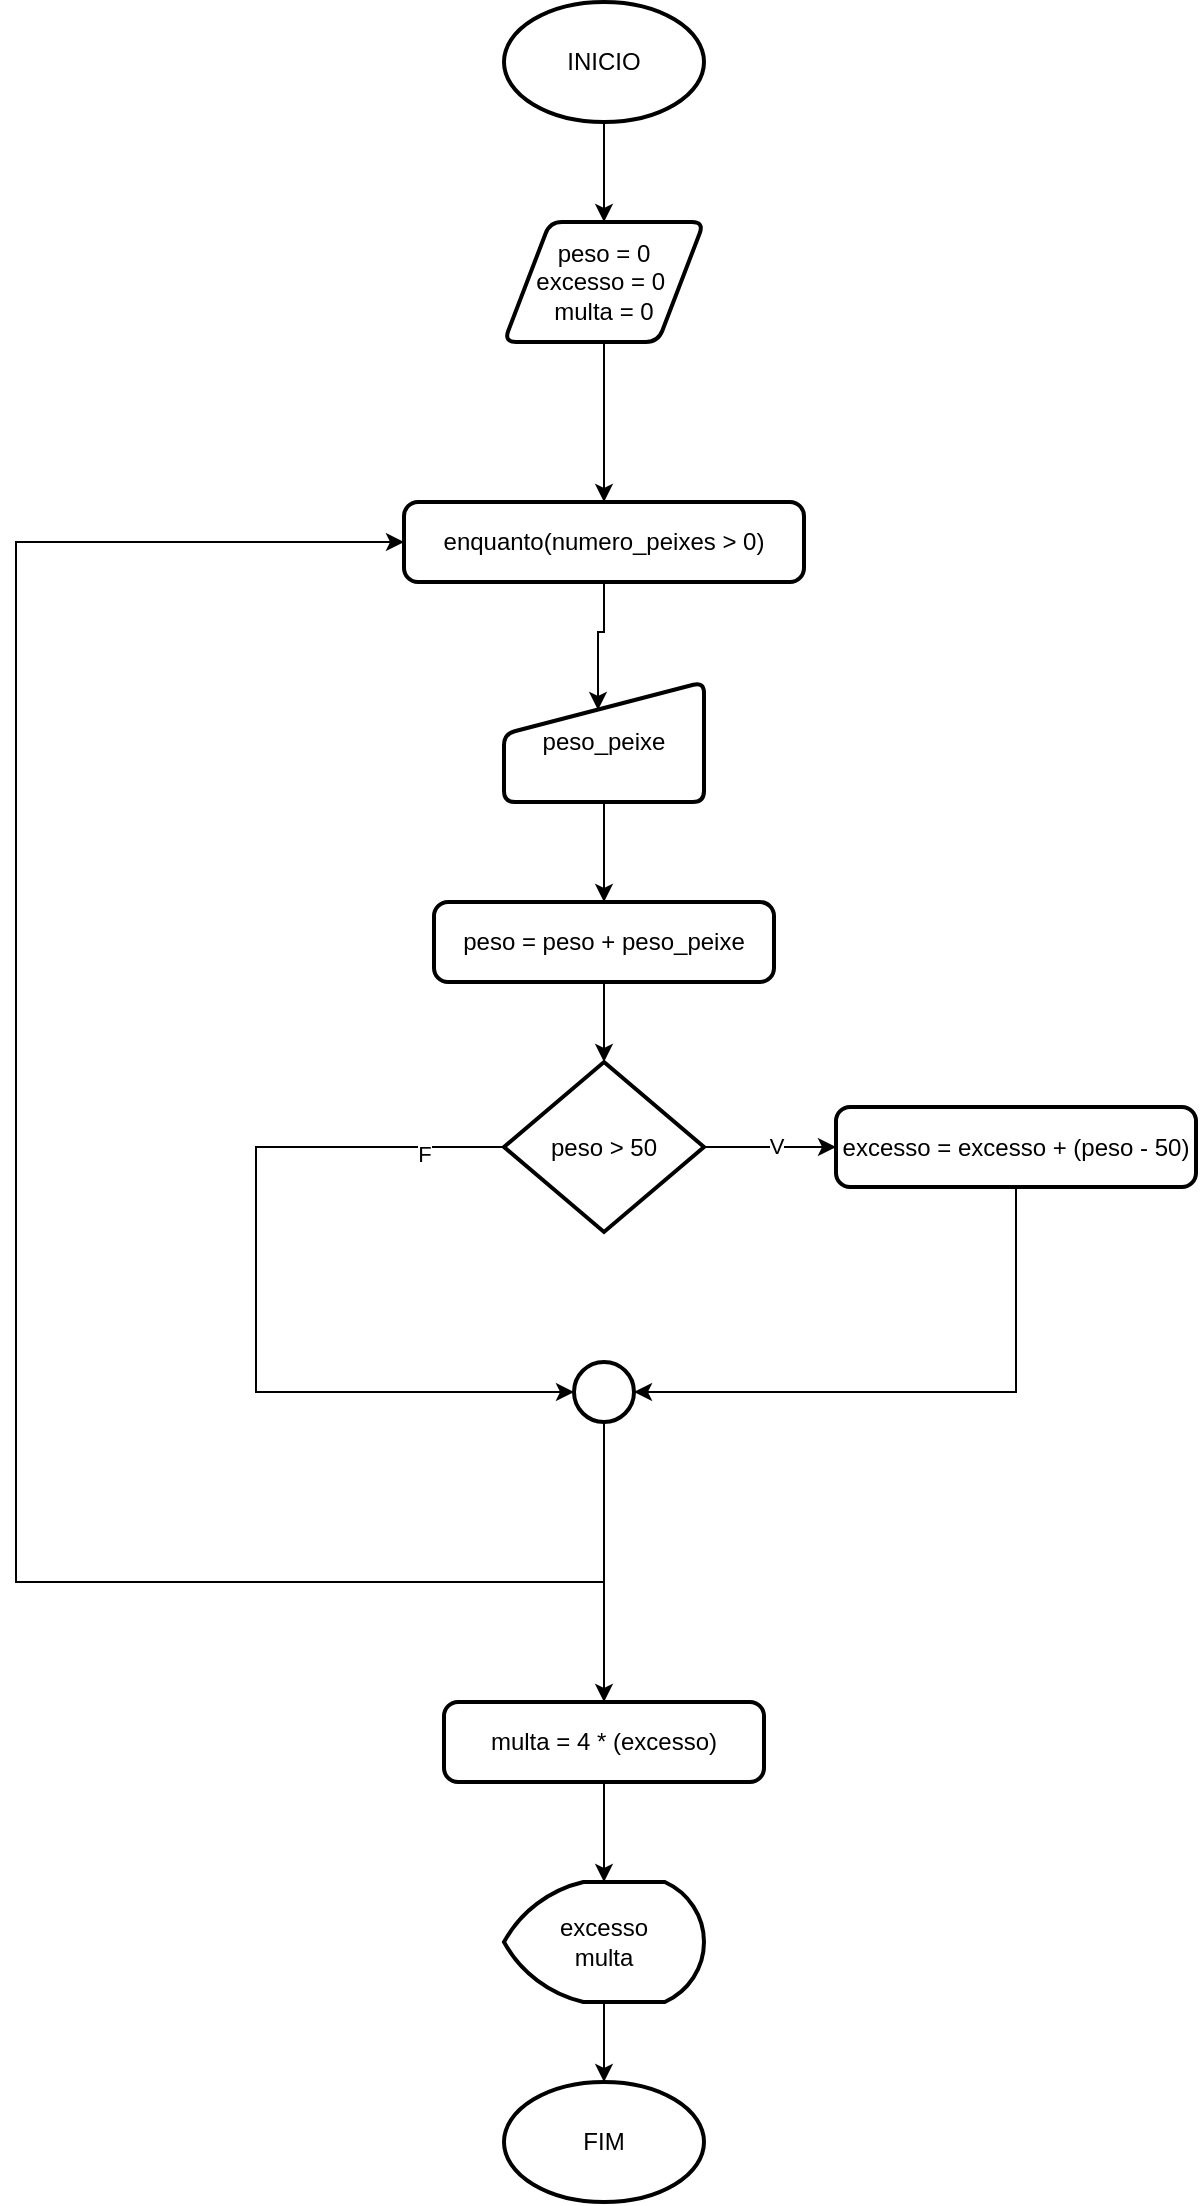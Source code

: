 <mxfile version="26.0.8">
  <diagram name="Página-1" id="vcmKhjc-wTPpcvENqZ4V">
    <mxGraphModel dx="1390" dy="761" grid="1" gridSize="10" guides="1" tooltips="1" connect="1" arrows="1" fold="1" page="1" pageScale="1" pageWidth="827" pageHeight="1169" math="0" shadow="0">
      <root>
        <mxCell id="0" />
        <mxCell id="1" parent="0" />
        <mxCell id="okOieGQISE6EaHq1-r0n-4" style="edgeStyle=orthogonalEdgeStyle;rounded=0;orthogonalLoop=1;jettySize=auto;html=1;entryX=0.5;entryY=0;entryDx=0;entryDy=0;" edge="1" parent="1" source="okOieGQISE6EaHq1-r0n-1" target="okOieGQISE6EaHq1-r0n-3">
          <mxGeometry relative="1" as="geometry" />
        </mxCell>
        <mxCell id="okOieGQISE6EaHq1-r0n-1" value="INICIO" style="strokeWidth=2;html=1;shape=mxgraph.flowchart.start_1;whiteSpace=wrap;" vertex="1" parent="1">
          <mxGeometry x="364" y="20" width="100" height="60" as="geometry" />
        </mxCell>
        <mxCell id="okOieGQISE6EaHq1-r0n-2" value="FIM" style="strokeWidth=2;html=1;shape=mxgraph.flowchart.start_1;whiteSpace=wrap;" vertex="1" parent="1">
          <mxGeometry x="364" y="1060" width="100" height="60" as="geometry" />
        </mxCell>
        <mxCell id="okOieGQISE6EaHq1-r0n-6" style="edgeStyle=orthogonalEdgeStyle;rounded=0;orthogonalLoop=1;jettySize=auto;html=1;" edge="1" parent="1" source="okOieGQISE6EaHq1-r0n-3" target="okOieGQISE6EaHq1-r0n-5">
          <mxGeometry relative="1" as="geometry" />
        </mxCell>
        <mxCell id="okOieGQISE6EaHq1-r0n-3" value="peso = 0&lt;div&gt;excesso = 0&amp;nbsp;&lt;/div&gt;&lt;div&gt;multa = 0&lt;/div&gt;" style="shape=parallelogram;html=1;strokeWidth=2;perimeter=parallelogramPerimeter;whiteSpace=wrap;rounded=1;arcSize=12;size=0.23;" vertex="1" parent="1">
          <mxGeometry x="364" y="130" width="100" height="60" as="geometry" />
        </mxCell>
        <mxCell id="okOieGQISE6EaHq1-r0n-5" value="enquanto(numero_peixes &amp;gt; 0)" style="rounded=1;whiteSpace=wrap;html=1;absoluteArcSize=1;arcSize=14;strokeWidth=2;" vertex="1" parent="1">
          <mxGeometry x="314" y="270" width="200" height="40" as="geometry" />
        </mxCell>
        <mxCell id="okOieGQISE6EaHq1-r0n-13" style="edgeStyle=orthogonalEdgeStyle;rounded=0;orthogonalLoop=1;jettySize=auto;html=1;entryX=0.5;entryY=0;entryDx=0;entryDy=0;" edge="1" parent="1" source="okOieGQISE6EaHq1-r0n-7" target="okOieGQISE6EaHq1-r0n-12">
          <mxGeometry relative="1" as="geometry" />
        </mxCell>
        <mxCell id="okOieGQISE6EaHq1-r0n-7" value="peso_peixe" style="html=1;strokeWidth=2;shape=manualInput;whiteSpace=wrap;rounded=1;size=26;arcSize=11;" vertex="1" parent="1">
          <mxGeometry x="364" y="360" width="100" height="60" as="geometry" />
        </mxCell>
        <mxCell id="okOieGQISE6EaHq1-r0n-11" style="edgeStyle=orthogonalEdgeStyle;rounded=0;orthogonalLoop=1;jettySize=auto;html=1;entryX=0.47;entryY=0.233;entryDx=0;entryDy=0;entryPerimeter=0;" edge="1" parent="1" source="okOieGQISE6EaHq1-r0n-5" target="okOieGQISE6EaHq1-r0n-7">
          <mxGeometry relative="1" as="geometry" />
        </mxCell>
        <mxCell id="okOieGQISE6EaHq1-r0n-12" value="peso = peso + peso_peixe" style="rounded=1;whiteSpace=wrap;html=1;absoluteArcSize=1;arcSize=14;strokeWidth=2;" vertex="1" parent="1">
          <mxGeometry x="329" y="470" width="170" height="40" as="geometry" />
        </mxCell>
        <mxCell id="okOieGQISE6EaHq1-r0n-17" style="edgeStyle=orthogonalEdgeStyle;rounded=0;orthogonalLoop=1;jettySize=auto;html=1;entryX=0;entryY=0.5;entryDx=0;entryDy=0;" edge="1" parent="1" source="okOieGQISE6EaHq1-r0n-14" target="okOieGQISE6EaHq1-r0n-16">
          <mxGeometry relative="1" as="geometry" />
        </mxCell>
        <mxCell id="okOieGQISE6EaHq1-r0n-22" value="V" style="edgeLabel;html=1;align=center;verticalAlign=middle;resizable=0;points=[];" vertex="1" connectable="0" parent="okOieGQISE6EaHq1-r0n-17">
          <mxGeometry x="0.091" y="2" relative="1" as="geometry">
            <mxPoint y="1" as="offset" />
          </mxGeometry>
        </mxCell>
        <mxCell id="okOieGQISE6EaHq1-r0n-14" value="peso &amp;gt; 50" style="strokeWidth=2;html=1;shape=mxgraph.flowchart.decision;whiteSpace=wrap;" vertex="1" parent="1">
          <mxGeometry x="364" y="550" width="100" height="85" as="geometry" />
        </mxCell>
        <mxCell id="okOieGQISE6EaHq1-r0n-15" style="edgeStyle=orthogonalEdgeStyle;rounded=0;orthogonalLoop=1;jettySize=auto;html=1;entryX=0.5;entryY=0;entryDx=0;entryDy=0;entryPerimeter=0;" edge="1" parent="1" source="okOieGQISE6EaHq1-r0n-12" target="okOieGQISE6EaHq1-r0n-14">
          <mxGeometry relative="1" as="geometry" />
        </mxCell>
        <mxCell id="okOieGQISE6EaHq1-r0n-16" value="excesso = excesso + (peso - 50)" style="rounded=1;whiteSpace=wrap;html=1;absoluteArcSize=1;arcSize=14;strokeWidth=2;" vertex="1" parent="1">
          <mxGeometry x="530" y="572.5" width="180" height="40" as="geometry" />
        </mxCell>
        <mxCell id="okOieGQISE6EaHq1-r0n-24" style="edgeStyle=orthogonalEdgeStyle;rounded=0;orthogonalLoop=1;jettySize=auto;html=1;entryX=0;entryY=0.5;entryDx=0;entryDy=0;" edge="1" parent="1" source="okOieGQISE6EaHq1-r0n-18" target="okOieGQISE6EaHq1-r0n-5">
          <mxGeometry relative="1" as="geometry">
            <Array as="points">
              <mxPoint x="414" y="810" />
              <mxPoint x="120" y="810" />
              <mxPoint x="120" y="290" />
            </Array>
          </mxGeometry>
        </mxCell>
        <mxCell id="okOieGQISE6EaHq1-r0n-26" style="edgeStyle=orthogonalEdgeStyle;rounded=0;orthogonalLoop=1;jettySize=auto;html=1;entryX=0.5;entryY=0;entryDx=0;entryDy=0;" edge="1" parent="1" source="okOieGQISE6EaHq1-r0n-18" target="okOieGQISE6EaHq1-r0n-23">
          <mxGeometry relative="1" as="geometry" />
        </mxCell>
        <mxCell id="okOieGQISE6EaHq1-r0n-18" value="" style="strokeWidth=2;html=1;shape=mxgraph.flowchart.start_2;whiteSpace=wrap;" vertex="1" parent="1">
          <mxGeometry x="399" y="700" width="30" height="30" as="geometry" />
        </mxCell>
        <mxCell id="okOieGQISE6EaHq1-r0n-19" style="edgeStyle=orthogonalEdgeStyle;rounded=0;orthogonalLoop=1;jettySize=auto;html=1;entryX=1;entryY=0.5;entryDx=0;entryDy=0;entryPerimeter=0;" edge="1" parent="1" source="okOieGQISE6EaHq1-r0n-16" target="okOieGQISE6EaHq1-r0n-18">
          <mxGeometry relative="1" as="geometry">
            <Array as="points">
              <mxPoint x="620" y="715" />
            </Array>
          </mxGeometry>
        </mxCell>
        <mxCell id="okOieGQISE6EaHq1-r0n-20" style="edgeStyle=orthogonalEdgeStyle;rounded=0;orthogonalLoop=1;jettySize=auto;html=1;entryX=0;entryY=0.5;entryDx=0;entryDy=0;entryPerimeter=0;" edge="1" parent="1" source="okOieGQISE6EaHq1-r0n-14" target="okOieGQISE6EaHq1-r0n-18">
          <mxGeometry relative="1" as="geometry">
            <Array as="points">
              <mxPoint x="240" y="593" />
              <mxPoint x="240" y="715" />
            </Array>
          </mxGeometry>
        </mxCell>
        <mxCell id="okOieGQISE6EaHq1-r0n-21" value="F" style="edgeLabel;html=1;align=center;verticalAlign=middle;resizable=0;points=[];" vertex="1" connectable="0" parent="okOieGQISE6EaHq1-r0n-20">
          <mxGeometry x="-0.803" y="3" relative="1" as="geometry">
            <mxPoint as="offset" />
          </mxGeometry>
        </mxCell>
        <mxCell id="okOieGQISE6EaHq1-r0n-23" value="multa = 4 * (excesso)" style="rounded=1;whiteSpace=wrap;html=1;absoluteArcSize=1;arcSize=14;strokeWidth=2;" vertex="1" parent="1">
          <mxGeometry x="334" y="870" width="160" height="40" as="geometry" />
        </mxCell>
        <mxCell id="okOieGQISE6EaHq1-r0n-27" value="excesso&lt;div&gt;multa&lt;/div&gt;" style="strokeWidth=2;html=1;shape=mxgraph.flowchart.display;whiteSpace=wrap;" vertex="1" parent="1">
          <mxGeometry x="364" y="960" width="100" height="60" as="geometry" />
        </mxCell>
        <mxCell id="okOieGQISE6EaHq1-r0n-29" style="edgeStyle=orthogonalEdgeStyle;rounded=0;orthogonalLoop=1;jettySize=auto;html=1;entryX=0.5;entryY=0;entryDx=0;entryDy=0;entryPerimeter=0;" edge="1" parent="1" source="okOieGQISE6EaHq1-r0n-23" target="okOieGQISE6EaHq1-r0n-27">
          <mxGeometry relative="1" as="geometry" />
        </mxCell>
        <mxCell id="okOieGQISE6EaHq1-r0n-30" style="edgeStyle=orthogonalEdgeStyle;rounded=0;orthogonalLoop=1;jettySize=auto;html=1;entryX=0.5;entryY=0;entryDx=0;entryDy=0;entryPerimeter=0;" edge="1" parent="1" source="okOieGQISE6EaHq1-r0n-27" target="okOieGQISE6EaHq1-r0n-2">
          <mxGeometry relative="1" as="geometry" />
        </mxCell>
      </root>
    </mxGraphModel>
  </diagram>
</mxfile>
